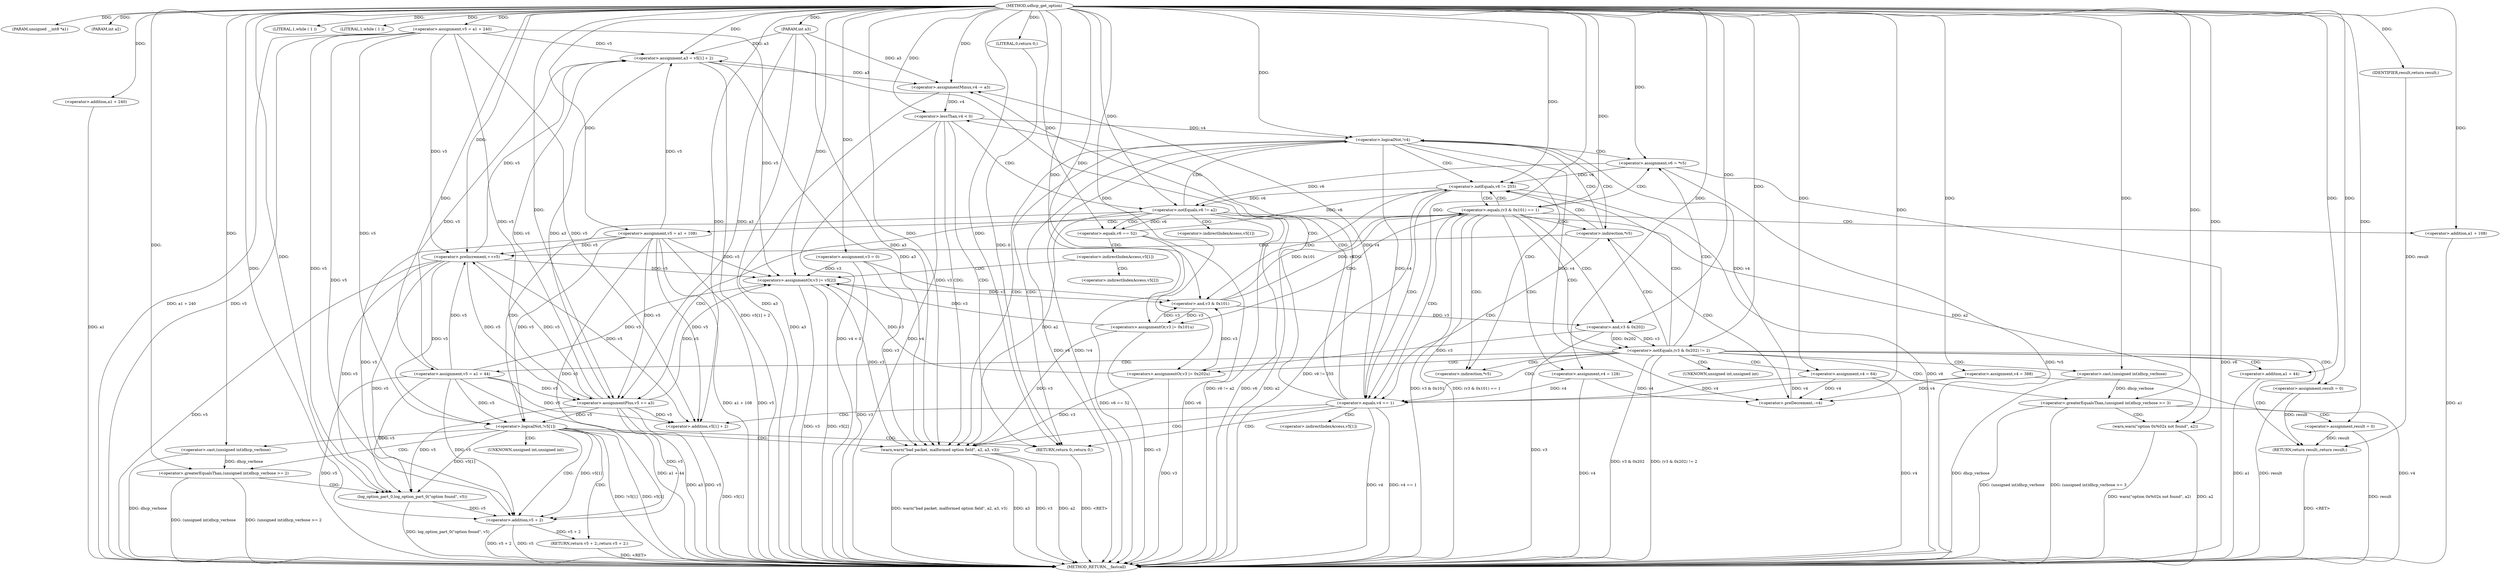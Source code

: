 digraph udhcp_get_option {  
"1000106" [label = "(METHOD,udhcp_get_option)" ]
"1000281" [label = "(METHOD_RETURN,__fastcall)" ]
"1000107" [label = "(PARAM,unsigned __int8 *a1)" ]
"1000108" [label = "(PARAM,int a2)" ]
"1000109" [label = "(PARAM,int a3)" ]
"1000116" [label = "(<operator>.assignment,v3 = 0)" ]
"1000119" [label = "(<operator>.assignment,v4 = 388)" ]
"1000122" [label = "(<operator>.assignment,v5 = a1 + 240)" ]
"1000124" [label = "(<operator>.addition,a1 + 240)" ]
"1000128" [label = "(LITERAL,1,while ( 1 ))" ]
"1000131" [label = "(LITERAL,1,while ( 1 ))" ]
"1000133" [label = "(<operator>.assignment,v6 = *v5)" ]
"1000141" [label = "(<operator>.preDecrement,--v4)" ]
"1000143" [label = "(<operator>.preIncrement,++v5)" ]
"1000147" [label = "(<operator>.logicalNot,!v4)" ]
"1000151" [label = "(<operator>.notEquals,v6 != 255)" ]
"1000156" [label = "(<operator>.equals,(v3 & 0x101) == 1)" ]
"1000157" [label = "(<operator>.and,v3 & 0x101)" ]
"1000162" [label = "(<operators>.assignmentOr,v3 |= 0x101u)" ]
"1000165" [label = "(<operator>.assignment,v5 = a1 + 108)" ]
"1000167" [label = "(<operator>.addition,a1 + 108)" ]
"1000170" [label = "(<operator>.assignment,v4 = 128)" ]
"1000176" [label = "(<operator>.notEquals,(v3 & 0x202) != 2)" ]
"1000177" [label = "(<operator>.and,v3 & 0x202)" ]
"1000182" [label = "(<operator>.assignment,result = 0)" ]
"1000186" [label = "(<operator>.greaterEqualsThan,(unsigned int)dhcp_verbose >= 3)" ]
"1000187" [label = "(<operator>.cast,(unsigned int)dhcp_verbose)" ]
"1000192" [label = "(warn,warn(\"option 0x%02x not found\", a2))" ]
"1000195" [label = "(<operator>.assignment,result = 0)" ]
"1000198" [label = "(RETURN,return result;,return result;)" ]
"1000199" [label = "(IDENTIFIER,result,return result;)" ]
"1000200" [label = "(<operators>.assignmentOr,v3 |= 0x202u)" ]
"1000203" [label = "(<operator>.assignment,v5 = a1 + 44)" ]
"1000205" [label = "(<operator>.addition,a1 + 44)" ]
"1000208" [label = "(<operator>.assignment,v4 = 64)" ]
"1000212" [label = "(<operator>.equals,v4 == 1)" ]
"1000216" [label = "(<operator>.assignment,a3 = v5[1] + 2)" ]
"1000218" [label = "(<operator>.addition,v5[1] + 2)" ]
"1000223" [label = "(<operator>.assignmentMinus,v4 -= a3)" ]
"1000227" [label = "(<operator>.lessThan,v4 < 0)" ]
"1000232" [label = "(<operator>.notEquals,v6 != a2)" ]
"1000237" [label = "(<operator>.equals,v6 == 52)" ]
"1000245" [label = "(<operators>.assignmentOr,v3 |= v5[2])" ]
"1000250" [label = "(<operator>.assignmentPlus,v5 += a3)" ]
"1000255" [label = "(<operator>.logicalNot,!v5[1])" ]
"1000261" [label = "(warn,warn(\"bad packet, malformed option field\", a2, a3, v3))" ]
"1000266" [label = "(RETURN,return 0;,return 0;)" ]
"1000267" [label = "(LITERAL,0,return 0;)" ]
"1000269" [label = "(<operator>.greaterEqualsThan,(unsigned int)dhcp_verbose >= 2)" ]
"1000270" [label = "(<operator>.cast,(unsigned int)dhcp_verbose)" ]
"1000274" [label = "(log_option_part_0,log_option_part_0(\"option found\", v5))" ]
"1000277" [label = "(RETURN,return v5 + 2;,return v5 + 2;)" ]
"1000278" [label = "(<operator>.addition,v5 + 2)" ]
"1000135" [label = "(<operator>.indirection,*v5)" ]
"1000138" [label = "(<operator>.indirection,*v5)" ]
"1000188" [label = "(UNKNOWN,unsigned int,unsigned int)" ]
"1000219" [label = "(<operator>.indirectIndexAccess,v5[1])" ]
"1000242" [label = "(<operator>.indirectIndexAccess,v5[1])" ]
"1000247" [label = "(<operator>.indirectIndexAccess,v5[2])" ]
"1000256" [label = "(<operator>.indirectIndexAccess,v5[1])" ]
"1000271" [label = "(UNKNOWN,unsigned int,unsigned int)" ]
  "1000266" -> "1000281"  [ label = "DDG: <RET>"] 
  "1000198" -> "1000281"  [ label = "DDG: <RET>"] 
  "1000278" -> "1000281"  [ label = "DDG: v5"] 
  "1000250" -> "1000281"  [ label = "DDG: v5"] 
  "1000212" -> "1000281"  [ label = "DDG: v4 == 1"] 
  "1000165" -> "1000281"  [ label = "DDG: a1 + 108"] 
  "1000143" -> "1000281"  [ label = "DDG: v5"] 
  "1000216" -> "1000281"  [ label = "DDG: v5[1] + 2"] 
  "1000192" -> "1000281"  [ label = "DDG: a2"] 
  "1000203" -> "1000281"  [ label = "DDG: a1 + 44"] 
  "1000116" -> "1000281"  [ label = "DDG: v3"] 
  "1000162" -> "1000281"  [ label = "DDG: v3"] 
  "1000119" -> "1000281"  [ label = "DDG: v4"] 
  "1000109" -> "1000281"  [ label = "DDG: a3"] 
  "1000187" -> "1000281"  [ label = "DDG: dhcp_verbose"] 
  "1000165" -> "1000281"  [ label = "DDG: v5"] 
  "1000269" -> "1000281"  [ label = "DDG: (unsigned int)dhcp_verbose >= 2"] 
  "1000122" -> "1000281"  [ label = "DDG: a1 + 240"] 
  "1000232" -> "1000281"  [ label = "DDG: v6"] 
  "1000261" -> "1000281"  [ label = "DDG: v3"] 
  "1000212" -> "1000281"  [ label = "DDG: v4"] 
  "1000177" -> "1000281"  [ label = "DDG: v3"] 
  "1000245" -> "1000281"  [ label = "DDG: v3"] 
  "1000156" -> "1000281"  [ label = "DDG: v3 & 0x101"] 
  "1000151" -> "1000281"  [ label = "DDG: v6"] 
  "1000232" -> "1000281"  [ label = "DDG: a2"] 
  "1000255" -> "1000281"  [ label = "DDG: v5[1]"] 
  "1000270" -> "1000281"  [ label = "DDG: dhcp_verbose"] 
  "1000274" -> "1000281"  [ label = "DDG: log_option_part_0(\"option found\", v5)"] 
  "1000133" -> "1000281"  [ label = "DDG: v6"] 
  "1000269" -> "1000281"  [ label = "DDG: (unsigned int)dhcp_verbose"] 
  "1000227" -> "1000281"  [ label = "DDG: v4 < 0"] 
  "1000182" -> "1000281"  [ label = "DDG: result"] 
  "1000147" -> "1000281"  [ label = "DDG: !v4"] 
  "1000203" -> "1000281"  [ label = "DDG: v5"] 
  "1000147" -> "1000281"  [ label = "DDG: v4"] 
  "1000245" -> "1000281"  [ label = "DDG: v5[2]"] 
  "1000237" -> "1000281"  [ label = "DDG: v6 == 52"] 
  "1000261" -> "1000281"  [ label = "DDG: a2"] 
  "1000232" -> "1000281"  [ label = "DDG: v6 != a2"] 
  "1000255" -> "1000281"  [ label = "DDG: !v5[1]"] 
  "1000261" -> "1000281"  [ label = "DDG: warn(\"bad packet, malformed option field\", a2, a3, v3)"] 
  "1000250" -> "1000281"  [ label = "DDG: a3"] 
  "1000223" -> "1000281"  [ label = "DDG: a3"] 
  "1000170" -> "1000281"  [ label = "DDG: v4"] 
  "1000208" -> "1000281"  [ label = "DDG: v4"] 
  "1000133" -> "1000281"  [ label = "DDG: *v5"] 
  "1000124" -> "1000281"  [ label = "DDG: a1"] 
  "1000192" -> "1000281"  [ label = "DDG: warn(\"option 0x%02x not found\", a2)"] 
  "1000156" -> "1000281"  [ label = "DDG: (v3 & 0x101) == 1"] 
  "1000200" -> "1000281"  [ label = "DDG: v3"] 
  "1000205" -> "1000281"  [ label = "DDG: a1"] 
  "1000186" -> "1000281"  [ label = "DDG: (unsigned int)dhcp_verbose"] 
  "1000227" -> "1000281"  [ label = "DDG: v4"] 
  "1000176" -> "1000281"  [ label = "DDG: v3 & 0x202"] 
  "1000176" -> "1000281"  [ label = "DDG: (v3 & 0x202) != 2"] 
  "1000195" -> "1000281"  [ label = "DDG: result"] 
  "1000278" -> "1000281"  [ label = "DDG: v5 + 2"] 
  "1000261" -> "1000281"  [ label = "DDG: a3"] 
  "1000237" -> "1000281"  [ label = "DDG: v6"] 
  "1000122" -> "1000281"  [ label = "DDG: v5"] 
  "1000167" -> "1000281"  [ label = "DDG: a1"] 
  "1000218" -> "1000281"  [ label = "DDG: v5[1]"] 
  "1000151" -> "1000281"  [ label = "DDG: v6 != 255"] 
  "1000186" -> "1000281"  [ label = "DDG: (unsigned int)dhcp_verbose >= 3"] 
  "1000277" -> "1000281"  [ label = "DDG: <RET>"] 
  "1000106" -> "1000107"  [ label = "DDG: "] 
  "1000106" -> "1000108"  [ label = "DDG: "] 
  "1000106" -> "1000109"  [ label = "DDG: "] 
  "1000106" -> "1000116"  [ label = "DDG: "] 
  "1000106" -> "1000119"  [ label = "DDG: "] 
  "1000106" -> "1000122"  [ label = "DDG: "] 
  "1000106" -> "1000124"  [ label = "DDG: "] 
  "1000106" -> "1000128"  [ label = "DDG: "] 
  "1000106" -> "1000131"  [ label = "DDG: "] 
  "1000106" -> "1000133"  [ label = "DDG: "] 
  "1000119" -> "1000141"  [ label = "DDG: v4"] 
  "1000147" -> "1000141"  [ label = "DDG: v4"] 
  "1000170" -> "1000141"  [ label = "DDG: v4"] 
  "1000208" -> "1000141"  [ label = "DDG: v4"] 
  "1000106" -> "1000141"  [ label = "DDG: "] 
  "1000165" -> "1000143"  [ label = "DDG: v5"] 
  "1000203" -> "1000143"  [ label = "DDG: v5"] 
  "1000122" -> "1000143"  [ label = "DDG: v5"] 
  "1000250" -> "1000143"  [ label = "DDG: v5"] 
  "1000106" -> "1000143"  [ label = "DDG: "] 
  "1000141" -> "1000147"  [ label = "DDG: v4"] 
  "1000227" -> "1000147"  [ label = "DDG: v4"] 
  "1000106" -> "1000147"  [ label = "DDG: "] 
  "1000133" -> "1000151"  [ label = "DDG: v6"] 
  "1000237" -> "1000151"  [ label = "DDG: v6"] 
  "1000106" -> "1000151"  [ label = "DDG: "] 
  "1000157" -> "1000156"  [ label = "DDG: v3"] 
  "1000157" -> "1000156"  [ label = "DDG: 0x101"] 
  "1000245" -> "1000157"  [ label = "DDG: v3"] 
  "1000200" -> "1000157"  [ label = "DDG: v3"] 
  "1000116" -> "1000157"  [ label = "DDG: v3"] 
  "1000162" -> "1000157"  [ label = "DDG: v3"] 
  "1000106" -> "1000157"  [ label = "DDG: "] 
  "1000106" -> "1000156"  [ label = "DDG: "] 
  "1000106" -> "1000162"  [ label = "DDG: "] 
  "1000157" -> "1000162"  [ label = "DDG: v3"] 
  "1000106" -> "1000165"  [ label = "DDG: "] 
  "1000106" -> "1000167"  [ label = "DDG: "] 
  "1000106" -> "1000170"  [ label = "DDG: "] 
  "1000177" -> "1000176"  [ label = "DDG: v3"] 
  "1000177" -> "1000176"  [ label = "DDG: 0x202"] 
  "1000157" -> "1000177"  [ label = "DDG: v3"] 
  "1000106" -> "1000177"  [ label = "DDG: "] 
  "1000106" -> "1000176"  [ label = "DDG: "] 
  "1000106" -> "1000182"  [ label = "DDG: "] 
  "1000187" -> "1000186"  [ label = "DDG: dhcp_verbose"] 
  "1000106" -> "1000187"  [ label = "DDG: "] 
  "1000106" -> "1000186"  [ label = "DDG: "] 
  "1000106" -> "1000192"  [ label = "DDG: "] 
  "1000232" -> "1000192"  [ label = "DDG: a2"] 
  "1000106" -> "1000195"  [ label = "DDG: "] 
  "1000199" -> "1000198"  [ label = "DDG: result"] 
  "1000182" -> "1000198"  [ label = "DDG: result"] 
  "1000195" -> "1000198"  [ label = "DDG: result"] 
  "1000106" -> "1000199"  [ label = "DDG: "] 
  "1000106" -> "1000200"  [ label = "DDG: "] 
  "1000177" -> "1000200"  [ label = "DDG: v3"] 
  "1000106" -> "1000203"  [ label = "DDG: "] 
  "1000106" -> "1000205"  [ label = "DDG: "] 
  "1000106" -> "1000208"  [ label = "DDG: "] 
  "1000119" -> "1000212"  [ label = "DDG: v4"] 
  "1000147" -> "1000212"  [ label = "DDG: v4"] 
  "1000170" -> "1000212"  [ label = "DDG: v4"] 
  "1000208" -> "1000212"  [ label = "DDG: v4"] 
  "1000106" -> "1000212"  [ label = "DDG: "] 
  "1000143" -> "1000216"  [ label = "DDG: v5"] 
  "1000165" -> "1000216"  [ label = "DDG: v5"] 
  "1000203" -> "1000216"  [ label = "DDG: v5"] 
  "1000122" -> "1000216"  [ label = "DDG: v5"] 
  "1000250" -> "1000216"  [ label = "DDG: v5"] 
  "1000106" -> "1000216"  [ label = "DDG: "] 
  "1000109" -> "1000216"  [ label = "DDG: a3"] 
  "1000143" -> "1000218"  [ label = "DDG: v5"] 
  "1000165" -> "1000218"  [ label = "DDG: v5"] 
  "1000203" -> "1000218"  [ label = "DDG: v5"] 
  "1000122" -> "1000218"  [ label = "DDG: v5"] 
  "1000250" -> "1000218"  [ label = "DDG: v5"] 
  "1000106" -> "1000218"  [ label = "DDG: "] 
  "1000216" -> "1000223"  [ label = "DDG: a3"] 
  "1000109" -> "1000223"  [ label = "DDG: a3"] 
  "1000106" -> "1000223"  [ label = "DDG: "] 
  "1000212" -> "1000223"  [ label = "DDG: v4"] 
  "1000223" -> "1000227"  [ label = "DDG: v4"] 
  "1000106" -> "1000227"  [ label = "DDG: "] 
  "1000151" -> "1000232"  [ label = "DDG: v6"] 
  "1000133" -> "1000232"  [ label = "DDG: v6"] 
  "1000106" -> "1000232"  [ label = "DDG: "] 
  "1000232" -> "1000237"  [ label = "DDG: v6"] 
  "1000106" -> "1000237"  [ label = "DDG: "] 
  "1000143" -> "1000245"  [ label = "DDG: v5"] 
  "1000165" -> "1000245"  [ label = "DDG: v5"] 
  "1000203" -> "1000245"  [ label = "DDG: v5"] 
  "1000122" -> "1000245"  [ label = "DDG: v5"] 
  "1000250" -> "1000245"  [ label = "DDG: v5"] 
  "1000200" -> "1000245"  [ label = "DDG: v3"] 
  "1000116" -> "1000245"  [ label = "DDG: v3"] 
  "1000162" -> "1000245"  [ label = "DDG: v3"] 
  "1000106" -> "1000245"  [ label = "DDG: "] 
  "1000109" -> "1000250"  [ label = "DDG: a3"] 
  "1000106" -> "1000250"  [ label = "DDG: "] 
  "1000216" -> "1000250"  [ label = "DDG: a3"] 
  "1000143" -> "1000250"  [ label = "DDG: v5"] 
  "1000165" -> "1000250"  [ label = "DDG: v5"] 
  "1000203" -> "1000250"  [ label = "DDG: v5"] 
  "1000122" -> "1000250"  [ label = "DDG: v5"] 
  "1000143" -> "1000255"  [ label = "DDG: v5"] 
  "1000165" -> "1000255"  [ label = "DDG: v5"] 
  "1000203" -> "1000255"  [ label = "DDG: v5"] 
  "1000122" -> "1000255"  [ label = "DDG: v5"] 
  "1000250" -> "1000255"  [ label = "DDG: v5"] 
  "1000106" -> "1000261"  [ label = "DDG: "] 
  "1000232" -> "1000261"  [ label = "DDG: a2"] 
  "1000109" -> "1000261"  [ label = "DDG: a3"] 
  "1000216" -> "1000261"  [ label = "DDG: a3"] 
  "1000245" -> "1000261"  [ label = "DDG: v3"] 
  "1000200" -> "1000261"  [ label = "DDG: v3"] 
  "1000116" -> "1000261"  [ label = "DDG: v3"] 
  "1000162" -> "1000261"  [ label = "DDG: v3"] 
  "1000267" -> "1000266"  [ label = "DDG: 0"] 
  "1000106" -> "1000266"  [ label = "DDG: "] 
  "1000106" -> "1000267"  [ label = "DDG: "] 
  "1000270" -> "1000269"  [ label = "DDG: dhcp_verbose"] 
  "1000106" -> "1000270"  [ label = "DDG: "] 
  "1000106" -> "1000269"  [ label = "DDG: "] 
  "1000106" -> "1000274"  [ label = "DDG: "] 
  "1000143" -> "1000274"  [ label = "DDG: v5"] 
  "1000165" -> "1000274"  [ label = "DDG: v5"] 
  "1000255" -> "1000274"  [ label = "DDG: v5[1]"] 
  "1000203" -> "1000274"  [ label = "DDG: v5"] 
  "1000122" -> "1000274"  [ label = "DDG: v5"] 
  "1000250" -> "1000274"  [ label = "DDG: v5"] 
  "1000278" -> "1000277"  [ label = "DDG: v5 + 2"] 
  "1000143" -> "1000278"  [ label = "DDG: v5"] 
  "1000165" -> "1000278"  [ label = "DDG: v5"] 
  "1000255" -> "1000278"  [ label = "DDG: v5[1]"] 
  "1000203" -> "1000278"  [ label = "DDG: v5"] 
  "1000274" -> "1000278"  [ label = "DDG: v5"] 
  "1000122" -> "1000278"  [ label = "DDG: v5"] 
  "1000250" -> "1000278"  [ label = "DDG: v5"] 
  "1000106" -> "1000278"  [ label = "DDG: "] 
  "1000138" -> "1000143"  [ label = "CDG: "] 
  "1000138" -> "1000141"  [ label = "CDG: "] 
  "1000138" -> "1000147"  [ label = "CDG: "] 
  "1000138" -> "1000212"  [ label = "CDG: "] 
  "1000138" -> "1000151"  [ label = "CDG: "] 
  "1000147" -> "1000266"  [ label = "CDG: "] 
  "1000147" -> "1000261"  [ label = "CDG: "] 
  "1000147" -> "1000138"  [ label = "CDG: "] 
  "1000147" -> "1000135"  [ label = "CDG: "] 
  "1000147" -> "1000133"  [ label = "CDG: "] 
  "1000147" -> "1000151"  [ label = "CDG: "] 
  "1000151" -> "1000212"  [ label = "CDG: "] 
  "1000151" -> "1000157"  [ label = "CDG: "] 
  "1000151" -> "1000156"  [ label = "CDG: "] 
  "1000156" -> "1000176"  [ label = "CDG: "] 
  "1000156" -> "1000170"  [ label = "CDG: "] 
  "1000156" -> "1000167"  [ label = "CDG: "] 
  "1000156" -> "1000165"  [ label = "CDG: "] 
  "1000156" -> "1000162"  [ label = "CDG: "] 
  "1000156" -> "1000177"  [ label = "CDG: "] 
  "1000156" -> "1000212"  [ label = "CDG: "] 
  "1000156" -> "1000138"  [ label = "CDG: "] 
  "1000156" -> "1000135"  [ label = "CDG: "] 
  "1000156" -> "1000133"  [ label = "CDG: "] 
  "1000156" -> "1000151"  [ label = "CDG: "] 
  "1000176" -> "1000188"  [ label = "CDG: "] 
  "1000176" -> "1000187"  [ label = "CDG: "] 
  "1000176" -> "1000186"  [ label = "CDG: "] 
  "1000176" -> "1000182"  [ label = "CDG: "] 
  "1000176" -> "1000208"  [ label = "CDG: "] 
  "1000176" -> "1000205"  [ label = "CDG: "] 
  "1000176" -> "1000203"  [ label = "CDG: "] 
  "1000176" -> "1000200"  [ label = "CDG: "] 
  "1000176" -> "1000198"  [ label = "CDG: "] 
  "1000176" -> "1000212"  [ label = "CDG: "] 
  "1000176" -> "1000138"  [ label = "CDG: "] 
  "1000176" -> "1000135"  [ label = "CDG: "] 
  "1000176" -> "1000133"  [ label = "CDG: "] 
  "1000176" -> "1000151"  [ label = "CDG: "] 
  "1000186" -> "1000192"  [ label = "CDG: "] 
  "1000186" -> "1000195"  [ label = "CDG: "] 
  "1000212" -> "1000223"  [ label = "CDG: "] 
  "1000212" -> "1000219"  [ label = "CDG: "] 
  "1000212" -> "1000218"  [ label = "CDG: "] 
  "1000212" -> "1000216"  [ label = "CDG: "] 
  "1000212" -> "1000227"  [ label = "CDG: "] 
  "1000212" -> "1000266"  [ label = "CDG: "] 
  "1000212" -> "1000261"  [ label = "CDG: "] 
  "1000227" -> "1000232"  [ label = "CDG: "] 
  "1000227" -> "1000266"  [ label = "CDG: "] 
  "1000227" -> "1000261"  [ label = "CDG: "] 
  "1000232" -> "1000237"  [ label = "CDG: "] 
  "1000232" -> "1000256"  [ label = "CDG: "] 
  "1000232" -> "1000255"  [ label = "CDG: "] 
  "1000232" -> "1000250"  [ label = "CDG: "] 
  "1000232" -> "1000147"  [ label = "CDG: "] 
  "1000237" -> "1000242"  [ label = "CDG: "] 
  "1000242" -> "1000247"  [ label = "CDG: "] 
  "1000242" -> "1000245"  [ label = "CDG: "] 
  "1000255" -> "1000271"  [ label = "CDG: "] 
  "1000255" -> "1000270"  [ label = "CDG: "] 
  "1000255" -> "1000269"  [ label = "CDG: "] 
  "1000255" -> "1000266"  [ label = "CDG: "] 
  "1000255" -> "1000261"  [ label = "CDG: "] 
  "1000255" -> "1000278"  [ label = "CDG: "] 
  "1000255" -> "1000277"  [ label = "CDG: "] 
  "1000269" -> "1000274"  [ label = "CDG: "] 
}

